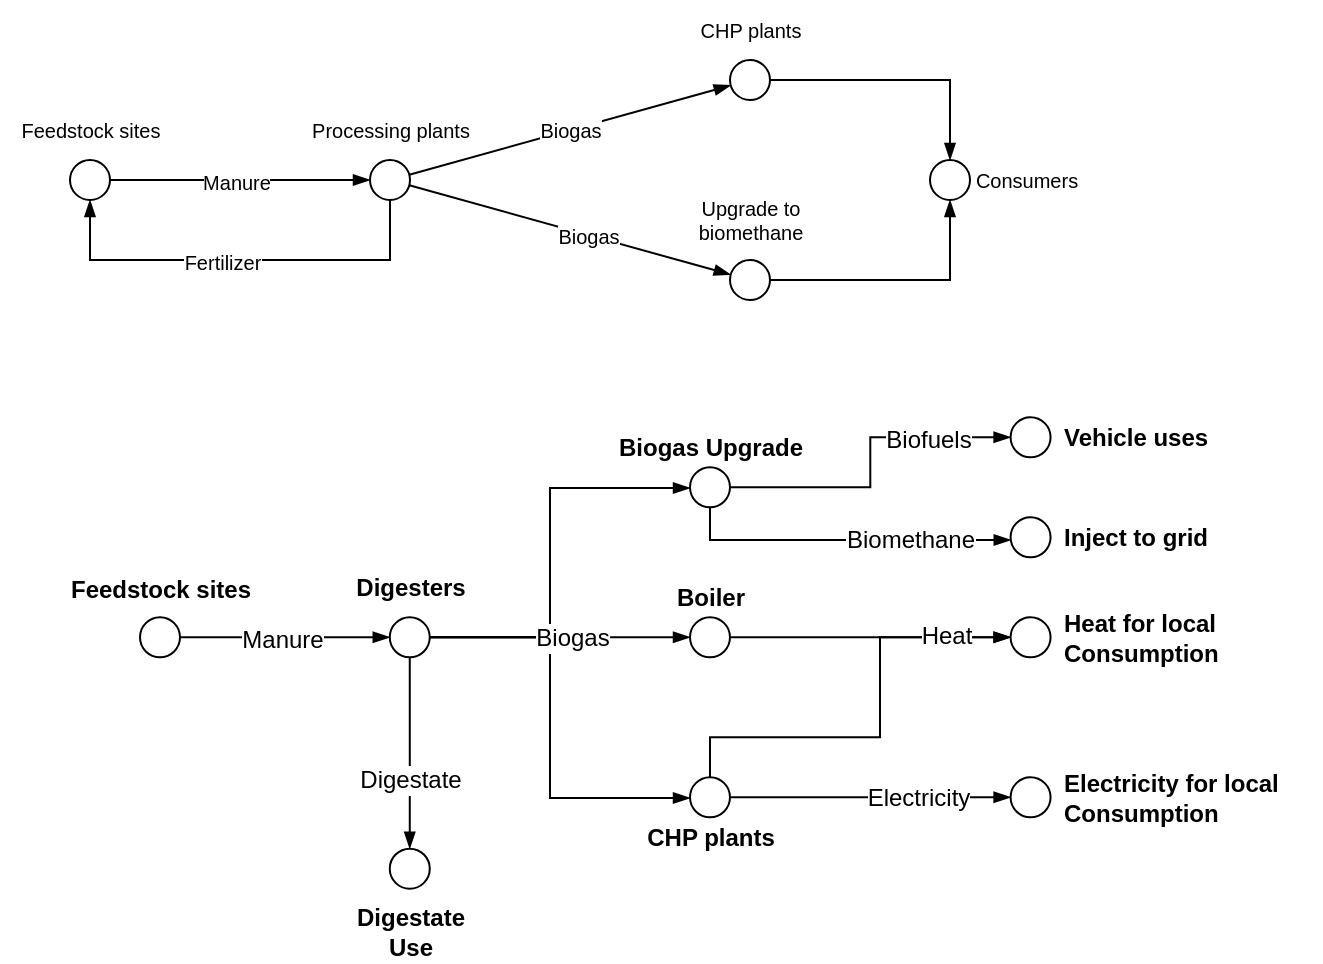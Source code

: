 <mxfile>
    <diagram name="Page-1" id="IxhOv_pnVuLYqrjwdqJs">
        <mxGraphModel dx="552" dy="422" grid="1" gridSize="10" guides="1" tooltips="1" connect="1" arrows="1" fold="1" page="1" pageScale="1" pageWidth="827" pageHeight="1169" math="0" shadow="0">
            <root>
                <mxCell id="0"/>
                <mxCell id="1" parent="0"/>
                <mxCell id="utq9JPTT0G6UeFqzBfEX-5" style="rounded=0;orthogonalLoop=1;jettySize=auto;html=1;endArrow=blockThin;endFill=1;fontSize=10;" parent="1" source="utq9JPTT0G6UeFqzBfEX-3" target="utq9JPTT0G6UeFqzBfEX-4" edge="1">
                    <mxGeometry relative="1" as="geometry">
                        <mxPoint x="110" y="160" as="sourcePoint"/>
                    </mxGeometry>
                </mxCell>
                <mxCell id="utq9JPTT0G6UeFqzBfEX-12" value="Manure" style="edgeLabel;html=1;align=center;verticalAlign=middle;resizable=0;points=[];fontSize=10;" parent="utq9JPTT0G6UeFqzBfEX-5" vertex="1" connectable="0">
                    <mxGeometry x="-0.031" y="-1" relative="1" as="geometry">
                        <mxPoint as="offset"/>
                    </mxGeometry>
                </mxCell>
                <mxCell id="utq9JPTT0G6UeFqzBfEX-3" value="" style="ellipse;whiteSpace=wrap;html=1;aspect=fixed;fontSize=10;" parent="1" vertex="1">
                    <mxGeometry x="90" y="150" width="20" height="20" as="geometry"/>
                </mxCell>
                <mxCell id="utq9JPTT0G6UeFqzBfEX-15" value="Biogas" style="edgeStyle=none;rounded=0;orthogonalLoop=1;jettySize=auto;html=1;endArrow=blockThin;endFill=1;fontSize=10;" parent="1" source="utq9JPTT0G6UeFqzBfEX-4" target="utq9JPTT0G6UeFqzBfEX-11" edge="1">
                    <mxGeometry relative="1" as="geometry"/>
                </mxCell>
                <mxCell id="utq9JPTT0G6UeFqzBfEX-16" style="edgeStyle=none;rounded=0;orthogonalLoop=1;jettySize=auto;html=1;endArrow=blockThin;endFill=1;fontSize=10;" parent="1" source="utq9JPTT0G6UeFqzBfEX-4" target="utq9JPTT0G6UeFqzBfEX-14" edge="1">
                    <mxGeometry relative="1" as="geometry"/>
                </mxCell>
                <mxCell id="utq9JPTT0G6UeFqzBfEX-17" value="Biogas" style="edgeLabel;html=1;align=center;verticalAlign=middle;resizable=0;points=[];fontSize=10;" parent="utq9JPTT0G6UeFqzBfEX-16" vertex="1" connectable="0">
                    <mxGeometry x="0.112" relative="1" as="geometry">
                        <mxPoint as="offset"/>
                    </mxGeometry>
                </mxCell>
                <mxCell id="utq9JPTT0G6UeFqzBfEX-21" style="edgeStyle=orthogonalEdgeStyle;rounded=0;orthogonalLoop=1;jettySize=auto;html=1;endArrow=blockThin;endFill=1;fontSize=10;" parent="1" source="utq9JPTT0G6UeFqzBfEX-4" target="utq9JPTT0G6UeFqzBfEX-3" edge="1">
                    <mxGeometry relative="1" as="geometry">
                        <mxPoint x="100.0" y="230" as="targetPoint"/>
                        <Array as="points">
                            <mxPoint x="250" y="200"/>
                            <mxPoint x="100" y="200"/>
                        </Array>
                    </mxGeometry>
                </mxCell>
                <mxCell id="utq9JPTT0G6UeFqzBfEX-22" value="Fertilizer" style="edgeLabel;html=1;align=center;verticalAlign=middle;resizable=0;points=[];fontSize=10;" parent="utq9JPTT0G6UeFqzBfEX-21" vertex="1" connectable="0">
                    <mxGeometry x="0.084" y="1" relative="1" as="geometry">
                        <mxPoint as="offset"/>
                    </mxGeometry>
                </mxCell>
                <mxCell id="utq9JPTT0G6UeFqzBfEX-4" value="" style="ellipse;whiteSpace=wrap;html=1;aspect=fixed;fontSize=10;" parent="1" vertex="1">
                    <mxGeometry x="240" y="150" width="20" height="20" as="geometry"/>
                </mxCell>
                <mxCell id="utq9JPTT0G6UeFqzBfEX-8" value="Feedstock sites" style="text;html=1;align=center;verticalAlign=middle;resizable=0;points=[];autosize=1;strokeColor=none;fillColor=none;fontSize=10;" parent="1" vertex="1">
                    <mxGeometry x="55" y="120" width="90" height="30" as="geometry"/>
                </mxCell>
                <mxCell id="utq9JPTT0G6UeFqzBfEX-10" value="Processing plants" style="text;html=1;align=center;verticalAlign=middle;resizable=0;points=[];autosize=1;strokeColor=none;fillColor=none;fontSize=10;" parent="1" vertex="1">
                    <mxGeometry x="200" y="120" width="100" height="30" as="geometry"/>
                </mxCell>
                <mxCell id="utq9JPTT0G6UeFqzBfEX-24" style="edgeStyle=orthogonalEdgeStyle;rounded=0;orthogonalLoop=1;jettySize=auto;html=1;endArrow=blockThin;endFill=1;fontSize=10;" parent="1" source="utq9JPTT0G6UeFqzBfEX-11" target="utq9JPTT0G6UeFqzBfEX-19" edge="1">
                    <mxGeometry relative="1" as="geometry"/>
                </mxCell>
                <mxCell id="utq9JPTT0G6UeFqzBfEX-11" value="" style="ellipse;whiteSpace=wrap;html=1;aspect=fixed;fontSize=10;" parent="1" vertex="1">
                    <mxGeometry x="420" y="100" width="20" height="20" as="geometry"/>
                </mxCell>
                <mxCell id="utq9JPTT0G6UeFqzBfEX-23" style="edgeStyle=orthogonalEdgeStyle;rounded=0;orthogonalLoop=1;jettySize=auto;html=1;endArrow=blockThin;endFill=1;fontSize=10;" parent="1" source="utq9JPTT0G6UeFqzBfEX-14" target="utq9JPTT0G6UeFqzBfEX-19" edge="1">
                    <mxGeometry relative="1" as="geometry"/>
                </mxCell>
                <mxCell id="utq9JPTT0G6UeFqzBfEX-14" value="" style="ellipse;whiteSpace=wrap;html=1;aspect=fixed;fontSize=10;" parent="1" vertex="1">
                    <mxGeometry x="420" y="200" width="20" height="20" as="geometry"/>
                </mxCell>
                <mxCell id="utq9JPTT0G6UeFqzBfEX-18" value="CHP plants" style="text;html=1;align=center;verticalAlign=middle;resizable=0;points=[];autosize=1;strokeColor=none;fillColor=none;fontSize=10;" parent="1" vertex="1">
                    <mxGeometry x="395" y="70" width="70" height="30" as="geometry"/>
                </mxCell>
                <mxCell id="utq9JPTT0G6UeFqzBfEX-19" value="" style="ellipse;whiteSpace=wrap;html=1;aspect=fixed;fontSize=10;" parent="1" vertex="1">
                    <mxGeometry x="520" y="150" width="20" height="20" as="geometry"/>
                </mxCell>
                <mxCell id="utq9JPTT0G6UeFqzBfEX-20" value="Upgrade to &lt;br style=&quot;font-size: 10px;&quot;&gt;biomethane" style="text;html=1;align=center;verticalAlign=middle;resizable=0;points=[];autosize=1;strokeColor=none;fillColor=none;fontSize=10;" parent="1" vertex="1">
                    <mxGeometry x="390" y="160" width="80" height="40" as="geometry"/>
                </mxCell>
                <mxCell id="utq9JPTT0G6UeFqzBfEX-25" value="Consumers" style="text;html=1;align=center;verticalAlign=middle;resizable=0;points=[];autosize=1;strokeColor=none;fillColor=none;fontSize=10;" parent="1" vertex="1">
                    <mxGeometry x="533" y="145" width="70" height="30" as="geometry"/>
                </mxCell>
                <mxCell id="2" style="rounded=0;orthogonalLoop=1;jettySize=auto;html=1;endArrow=blockThin;endFill=1;fontSize=12;strokeWidth=1;" parent="1" source="4" target="10" edge="1">
                    <mxGeometry relative="1" as="geometry">
                        <mxPoint x="110" y="390" as="sourcePoint"/>
                    </mxGeometry>
                </mxCell>
                <mxCell id="3" value="Manure" style="edgeLabel;html=1;align=center;verticalAlign=middle;resizable=0;points=[];fontSize=12;" parent="2" vertex="1" connectable="0">
                    <mxGeometry x="-0.031" y="-1" relative="1" as="geometry">
                        <mxPoint as="offset"/>
                    </mxGeometry>
                </mxCell>
                <mxCell id="4" value="" style="ellipse;whiteSpace=wrap;html=1;aspect=fixed;fontSize=12;" parent="1" vertex="1">
                    <mxGeometry x="125" y="378.64" width="20" height="20" as="geometry"/>
                </mxCell>
                <mxCell id="8" style="edgeStyle=orthogonalEdgeStyle;rounded=0;orthogonalLoop=1;jettySize=auto;html=1;endArrow=blockThin;endFill=1;fontSize=12;strokeWidth=1;" parent="1" source="10" target="21" edge="1">
                    <mxGeometry relative="1" as="geometry">
                        <mxPoint x="109.88" y="458.64" as="targetPoint"/>
                        <Array as="points">
                            <mxPoint x="259.88" y="458.64"/>
                            <mxPoint x="259.88" y="458.64"/>
                        </Array>
                    </mxGeometry>
                </mxCell>
                <mxCell id="9" value="Digestate" style="edgeLabel;html=1;align=center;verticalAlign=middle;resizable=0;points=[];fontSize=12;" parent="8" vertex="1" connectable="0">
                    <mxGeometry x="0.084" y="1" relative="1" as="geometry">
                        <mxPoint x="-1" y="9" as="offset"/>
                    </mxGeometry>
                </mxCell>
                <mxCell id="50" style="edgeStyle=orthogonalEdgeStyle;html=1;strokeWidth=1;fontSize=12;endArrow=blockThin;endFill=1;rounded=0;" edge="1" parent="1" source="10" target="30">
                    <mxGeometry relative="1" as="geometry">
                        <mxPoint x="410" y="330" as="targetPoint"/>
                        <Array as="points">
                            <mxPoint x="330" y="389"/>
                            <mxPoint x="330" y="314"/>
                        </Array>
                    </mxGeometry>
                </mxCell>
                <mxCell id="51" style="edgeStyle=orthogonalEdgeStyle;rounded=0;html=1;strokeWidth=1;fontSize=12;endArrow=blockThin;endFill=1;" edge="1" parent="1" source="10" target="16">
                    <mxGeometry relative="1" as="geometry">
                        <Array as="points">
                            <mxPoint x="330" y="389"/>
                            <mxPoint x="330" y="469"/>
                        </Array>
                    </mxGeometry>
                </mxCell>
                <mxCell id="53" style="edgeStyle=orthogonalEdgeStyle;rounded=0;html=1;strokeWidth=1;fontSize=12;endArrow=blockThin;endFill=1;" edge="1" parent="1" source="10" target="14">
                    <mxGeometry relative="1" as="geometry"/>
                </mxCell>
                <mxCell id="54" value="Biogas" style="edgeLabel;html=1;align=center;verticalAlign=middle;resizable=0;points=[];fontSize=12;" vertex="1" connectable="0" parent="53">
                    <mxGeometry x="0.156" relative="1" as="geometry">
                        <mxPoint x="-4" as="offset"/>
                    </mxGeometry>
                </mxCell>
                <mxCell id="10" value="" style="ellipse;whiteSpace=wrap;html=1;aspect=fixed;fontSize=12;" parent="1" vertex="1">
                    <mxGeometry x="249.88" y="378.64" width="20" height="20" as="geometry"/>
                </mxCell>
                <mxCell id="11" value="Feedstock sites" style="text;html=1;align=center;verticalAlign=middle;resizable=0;points=[];autosize=1;strokeColor=none;fillColor=none;fontSize=12;fontStyle=1" parent="1" vertex="1">
                    <mxGeometry x="80" y="350" width="110" height="30" as="geometry"/>
                </mxCell>
                <mxCell id="12" value="Digesters" style="text;html=1;align=center;verticalAlign=middle;resizable=0;points=[];autosize=1;strokeColor=none;fillColor=none;fontSize=12;fontStyle=1" parent="1" vertex="1">
                    <mxGeometry x="219.88" y="348.64" width="80" height="30" as="geometry"/>
                </mxCell>
                <mxCell id="13" style="edgeStyle=orthogonalEdgeStyle;rounded=0;orthogonalLoop=1;jettySize=auto;html=1;endArrow=blockThin;endFill=1;fontSize=12;strokeWidth=1;" parent="1" source="14" target="18" edge="1">
                    <mxGeometry relative="1" as="geometry"/>
                </mxCell>
                <mxCell id="14" value="" style="ellipse;whiteSpace=wrap;html=1;aspect=fixed;fontSize=12;" parent="1" vertex="1">
                    <mxGeometry x="400" y="378.64" width="20" height="20" as="geometry"/>
                </mxCell>
                <mxCell id="26" value="" style="edgeStyle=none;html=1;endArrow=blockThin;endFill=1;fontSize=12;strokeWidth=1;" parent="1" source="16" target="25" edge="1">
                    <mxGeometry relative="1" as="geometry"/>
                </mxCell>
                <mxCell id="59" value="Electricity" style="edgeLabel;html=1;align=center;verticalAlign=middle;resizable=0;points=[];fontSize=12;" vertex="1" connectable="0" parent="26">
                    <mxGeometry x="0.513" relative="1" as="geometry">
                        <mxPoint x="-12" as="offset"/>
                    </mxGeometry>
                </mxCell>
                <mxCell id="28" style="edgeStyle=orthogonalEdgeStyle;html=1;endArrow=blockThin;endFill=1;fontSize=12;strokeWidth=1;rounded=0;" parent="1" source="16" target="18" edge="1">
                    <mxGeometry relative="1" as="geometry">
                        <mxPoint x="505" y="408.64" as="targetPoint"/>
                        <Array as="points">
                            <mxPoint x="410" y="438.64"/>
                            <mxPoint x="495" y="438.64"/>
                            <mxPoint x="495" y="388.64"/>
                        </Array>
                    </mxGeometry>
                </mxCell>
                <mxCell id="58" value="Heat" style="edgeLabel;html=1;align=center;verticalAlign=middle;resizable=0;points=[];fontSize=12;" vertex="1" connectable="0" parent="28">
                    <mxGeometry x="0.707" y="1" relative="1" as="geometry">
                        <mxPoint as="offset"/>
                    </mxGeometry>
                </mxCell>
                <mxCell id="16" value="" style="ellipse;whiteSpace=wrap;html=1;aspect=fixed;fontSize=12;" parent="1" vertex="1">
                    <mxGeometry x="400" y="458.64" width="20" height="20" as="geometry"/>
                </mxCell>
                <mxCell id="17" value="CHP plants" style="text;html=1;align=center;verticalAlign=middle;resizable=0;points=[];autosize=1;strokeColor=none;fillColor=none;fontSize=12;fontStyle=1" parent="1" vertex="1">
                    <mxGeometry x="365" y="473.64" width="90" height="30" as="geometry"/>
                </mxCell>
                <mxCell id="18" value="" style="ellipse;whiteSpace=wrap;html=1;aspect=fixed;fontSize=12;" parent="1" vertex="1">
                    <mxGeometry x="560.29" y="378.64" width="20" height="20" as="geometry"/>
                </mxCell>
                <mxCell id="19" value="Biogas Upgrade" style="text;html=1;align=center;verticalAlign=middle;resizable=0;points=[];autosize=1;strokeColor=none;fillColor=none;fontSize=12;fontStyle=1" parent="1" vertex="1">
                    <mxGeometry x="350" y="278.64" width="120" height="30" as="geometry"/>
                </mxCell>
                <mxCell id="20" value="Electricity for local&amp;nbsp;&lt;br style=&quot;font-size: 12px;&quot;&gt;Consumption" style="text;html=1;align=left;verticalAlign=middle;resizable=0;points=[];autosize=1;strokeColor=none;fillColor=none;fontSize=12;fontStyle=1" parent="1" vertex="1">
                    <mxGeometry x="585.29" y="448.64" width="130" height="40" as="geometry"/>
                </mxCell>
                <mxCell id="21" value="" style="ellipse;whiteSpace=wrap;html=1;aspect=fixed;fontSize=12;" parent="1" vertex="1">
                    <mxGeometry x="249.88" y="494.35" width="20" height="20" as="geometry"/>
                </mxCell>
                <mxCell id="22" value="Digestate&lt;br style=&quot;font-size: 12px;&quot;&gt;Use" style="edgeLabel;html=1;align=center;verticalAlign=middle;resizable=0;points=[];fontSize=12;fontStyle=1" parent="1" vertex="1" connectable="0">
                    <mxGeometry x="260" y="540.001" as="geometry">
                        <mxPoint y="-4" as="offset"/>
                    </mxGeometry>
                </mxCell>
                <mxCell id="24" value="Boiler" style="text;html=1;align=center;verticalAlign=middle;resizable=0;points=[];autosize=1;strokeColor=none;fillColor=none;fontSize=12;fontStyle=1" parent="1" vertex="1">
                    <mxGeometry x="380" y="353.64" width="60" height="30" as="geometry"/>
                </mxCell>
                <mxCell id="25" value="" style="ellipse;whiteSpace=wrap;html=1;aspect=fixed;fontSize=12;" parent="1" vertex="1">
                    <mxGeometry x="560.29" y="458.64" width="20" height="20" as="geometry"/>
                </mxCell>
                <mxCell id="41" style="edgeStyle=orthogonalEdgeStyle;html=1;endArrow=blockThin;endFill=1;fontSize=12;strokeWidth=1;rounded=0;" parent="1" source="30" target="40" edge="1">
                    <mxGeometry relative="1" as="geometry">
                        <Array as="points">
                            <mxPoint x="410" y="340"/>
                        </Array>
                    </mxGeometry>
                </mxCell>
                <mxCell id="42" value="Biomethane" style="edgeLabel;html=1;align=center;verticalAlign=middle;resizable=0;points=[];fontSize=12;" parent="41" vertex="1" connectable="0">
                    <mxGeometry x="-0.203" relative="1" as="geometry">
                        <mxPoint x="50" as="offset"/>
                    </mxGeometry>
                </mxCell>
                <mxCell id="47" style="edgeStyle=orthogonalEdgeStyle;html=1;endArrow=blockThin;endFill=1;entryX=0;entryY=0.5;entryDx=0;entryDy=0;fontSize=12;strokeWidth=1;rounded=0;" parent="1" source="30" target="46" edge="1">
                    <mxGeometry relative="1" as="geometry">
                        <mxPoint x="520" y="288.64" as="targetPoint"/>
                    </mxGeometry>
                </mxCell>
                <mxCell id="48" value="Biofuels" style="edgeLabel;html=1;align=center;verticalAlign=middle;resizable=0;points=[];fontSize=12;" parent="47" vertex="1" connectable="0">
                    <mxGeometry x="0.183" y="-1" relative="1" as="geometry">
                        <mxPoint x="26" as="offset"/>
                    </mxGeometry>
                </mxCell>
                <mxCell id="30" value="" style="ellipse;whiteSpace=wrap;html=1;aspect=fixed;fontSize=12;" parent="1" vertex="1">
                    <mxGeometry x="400" y="303.64" width="20" height="20" as="geometry"/>
                </mxCell>
                <mxCell id="37" value="Heat for local&amp;nbsp;&lt;br style=&quot;font-size: 12px;&quot;&gt;Consumption" style="text;html=1;align=left;verticalAlign=middle;resizable=0;points=[];autosize=1;strokeColor=none;fillColor=none;fontSize=12;fontStyle=1" parent="1" vertex="1">
                    <mxGeometry x="585.29" y="368.64" width="100" height="40" as="geometry"/>
                </mxCell>
                <mxCell id="40" value="" style="ellipse;whiteSpace=wrap;html=1;aspect=fixed;fontSize=12;" parent="1" vertex="1">
                    <mxGeometry x="560.29" y="328.64" width="20" height="20" as="geometry"/>
                </mxCell>
                <mxCell id="43" value="Inject to grid" style="text;html=1;align=left;verticalAlign=middle;resizable=0;points=[];autosize=1;strokeColor=none;fillColor=none;fontSize=12;fontStyle=1" parent="1" vertex="1">
                    <mxGeometry x="585.29" y="323.64" width="100" height="30" as="geometry"/>
                </mxCell>
                <mxCell id="46" value="" style="ellipse;whiteSpace=wrap;html=1;aspect=fixed;fontSize=12;" parent="1" vertex="1">
                    <mxGeometry x="560.29" y="278.64" width="20" height="20" as="geometry"/>
                </mxCell>
                <mxCell id="49" value="Vehicle uses" style="text;html=1;align=left;verticalAlign=middle;resizable=0;points=[];autosize=1;strokeColor=none;fillColor=none;fontSize=12;fontStyle=1" parent="1" vertex="1">
                    <mxGeometry x="585.29" y="273.64" width="100" height="30" as="geometry"/>
                </mxCell>
            </root>
        </mxGraphModel>
    </diagram>
</mxfile>